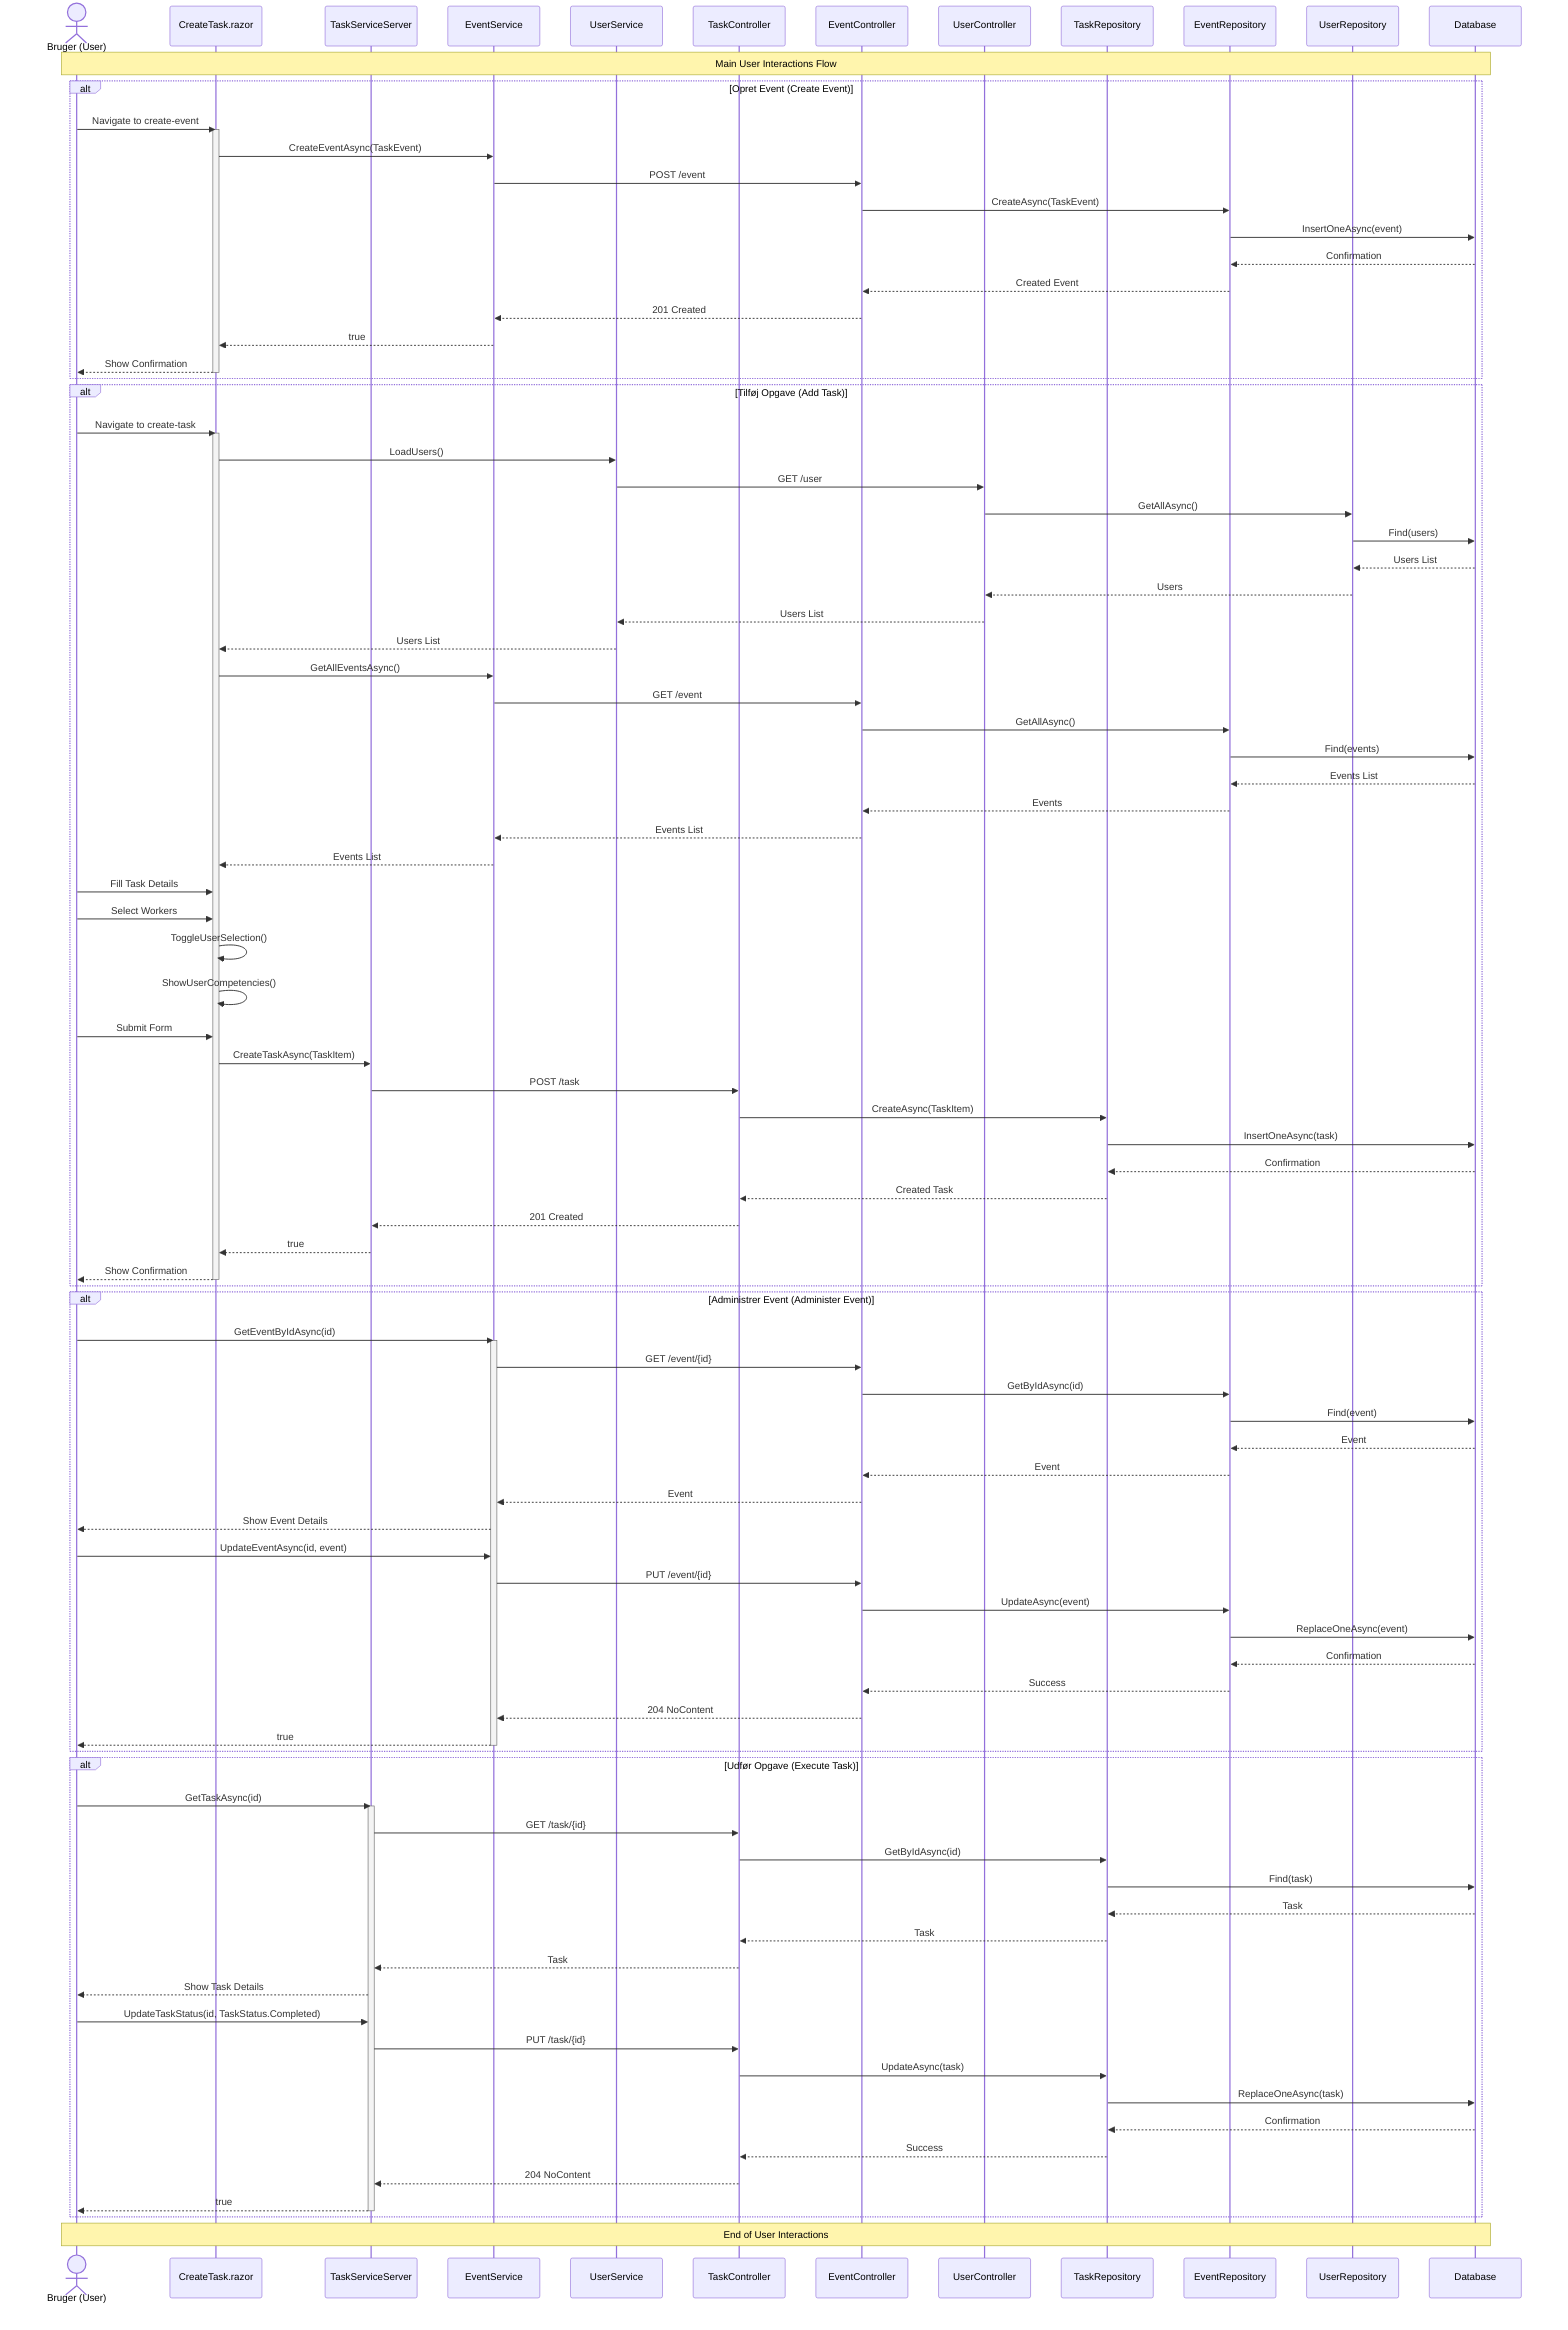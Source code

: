sequenceDiagram
    actor Bruger as Bruger (User)
    participant CreateTask as CreateTask.razor
    participant TaskService as TaskServiceServer
    participant EventService
    participant UserService
    participant TaskController
    participant EventController
    participant UserController
    participant TaskRepo as TaskRepository
    participant EventRepo as EventRepository
    participant UserRepo as UserRepository
    participant MongoDB as Database

    Note over Bruger,MongoDB: Main User Interactions Flow

    alt Opret Event (Create Event)
        Bruger->>CreateTask: Navigate to create-event
        activate CreateTask
        CreateTask->>EventService: CreateEventAsync(TaskEvent)
        EventService->>EventController: POST /event
        EventController->>EventRepo: CreateAsync(TaskEvent)
        EventRepo->>MongoDB: InsertOneAsync(event)
        MongoDB-->>EventRepo: Confirmation
        EventRepo-->>EventController: Created Event
        EventController-->>EventService: 201 Created
        EventService-->>CreateTask: true
        CreateTask-->>Bruger: Show Confirmation
        deactivate CreateTask
    end

    alt Tilføj Opgave (Add Task)
        Bruger->>CreateTask: Navigate to create-task
        activate CreateTask
        CreateTask->>UserService: LoadUsers()
        UserService->>UserController: GET /user
        UserController->>UserRepo: GetAllAsync()
        UserRepo->>MongoDB: Find(users)
        MongoDB-->>UserRepo: Users List
        UserRepo-->>UserController: Users
        UserController-->>UserService: Users List
        UserService-->>CreateTask: Users List

        CreateTask->>EventService: GetAllEventsAsync()
        EventService->>EventController: GET /event
        EventController->>EventRepo: GetAllAsync()
        EventRepo->>MongoDB: Find(events)
        MongoDB-->>EventRepo: Events List
        EventRepo-->>EventController: Events
        EventController-->>EventService: Events List
        EventService-->>CreateTask: Events List

        Bruger->>CreateTask: Fill Task Details
        Bruger->>CreateTask: Select Workers
        CreateTask->>CreateTask: ToggleUserSelection()
        CreateTask->>CreateTask: ShowUserCompetencies()

        Bruger->>CreateTask: Submit Form
        CreateTask->>TaskService: CreateTaskAsync(TaskItem)
        TaskService->>TaskController: POST /task
        TaskController->>TaskRepo: CreateAsync(TaskItem)
        TaskRepo->>MongoDB: InsertOneAsync(task)
        MongoDB-->>TaskRepo: Confirmation
        TaskRepo-->>TaskController: Created Task
        TaskController-->>TaskService: 201 Created
        TaskService-->>CreateTask: true
        CreateTask-->>Bruger: Show Confirmation
        deactivate CreateTask
    end

    alt Administrer Event (Administer Event)
        Bruger->>EventService: GetEventByIdAsync(id)
        activate EventService
        EventService->>EventController: GET /event/{id}
        EventController->>EventRepo: GetByIdAsync(id)
        EventRepo->>MongoDB: Find(event)
        MongoDB-->>EventRepo: Event
        EventRepo-->>EventController: Event
        EventController-->>EventService: Event
        EventService-->>Bruger: Show Event Details

        Bruger->>EventService: UpdateEventAsync(id, event)
        EventService->>EventController: PUT /event/{id}
        EventController->>EventRepo: UpdateAsync(event)
        EventRepo->>MongoDB: ReplaceOneAsync(event)
        MongoDB-->>EventRepo: Confirmation
        EventRepo-->>EventController: Success
        EventController-->>EventService: 204 NoContent
        EventService-->>Bruger: true
        deactivate EventService
    end

    alt Udfør Opgave (Execute Task)
        Bruger->>TaskService: GetTaskAsync(id)
        activate TaskService
        TaskService->>TaskController: GET /task/{id}
        TaskController->>TaskRepo: GetByIdAsync(id)
        TaskRepo->>MongoDB: Find(task)
        MongoDB-->>TaskRepo: Task
        TaskRepo-->>TaskController: Task
        TaskController-->>TaskService: Task
        TaskService-->>Bruger: Show Task Details

        Bruger->>TaskService: UpdateTaskStatus(id, TaskStatus.Completed)
        TaskService->>TaskController: PUT /task/{id}
        TaskController->>TaskRepo: UpdateAsync(task)
        TaskRepo->>MongoDB: ReplaceOneAsync(task)
        MongoDB-->>TaskRepo: Confirmation
        TaskRepo-->>TaskController: Success
        TaskController-->>TaskService: 204 NoContent
        TaskService-->>Bruger: true
        deactivate TaskService
    end

    Note over Bruger,MongoDB: End of User Interactions